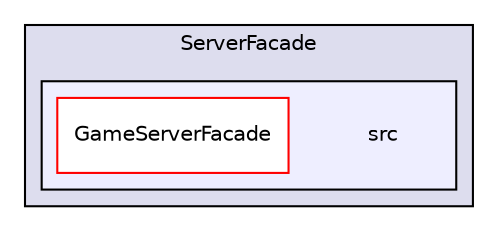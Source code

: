 digraph "D:/Work/Programmieren/Java/D-MARLA/Implementation/MARLA-Server/ServerFacade/src" {
  compound=true
  node [ fontsize="10", fontname="Helvetica"];
  edge [ labelfontsize="10", labelfontname="Helvetica"];
  subgraph clusterdir_0028c2d2bac0b35ed8f8d5132f3e4cae {
    graph [ bgcolor="#ddddee", pencolor="black", label="ServerFacade" fontname="Helvetica", fontsize="10", URL="dir_0028c2d2bac0b35ed8f8d5132f3e4cae.html"]
  subgraph clusterdir_8b914307714837b799383a68446c59ed {
    graph [ bgcolor="#eeeeff", pencolor="black", label="" URL="dir_8b914307714837b799383a68446c59ed.html"];
    dir_8b914307714837b799383a68446c59ed [shape=plaintext label="src"];
    dir_dc286b4d5c4c228d05f67d4670965764 [shape=box label="GameServerFacade" color="red" fillcolor="white" style="filled" URL="dir_dc286b4d5c4c228d05f67d4670965764.html"];
  }
  }
}
